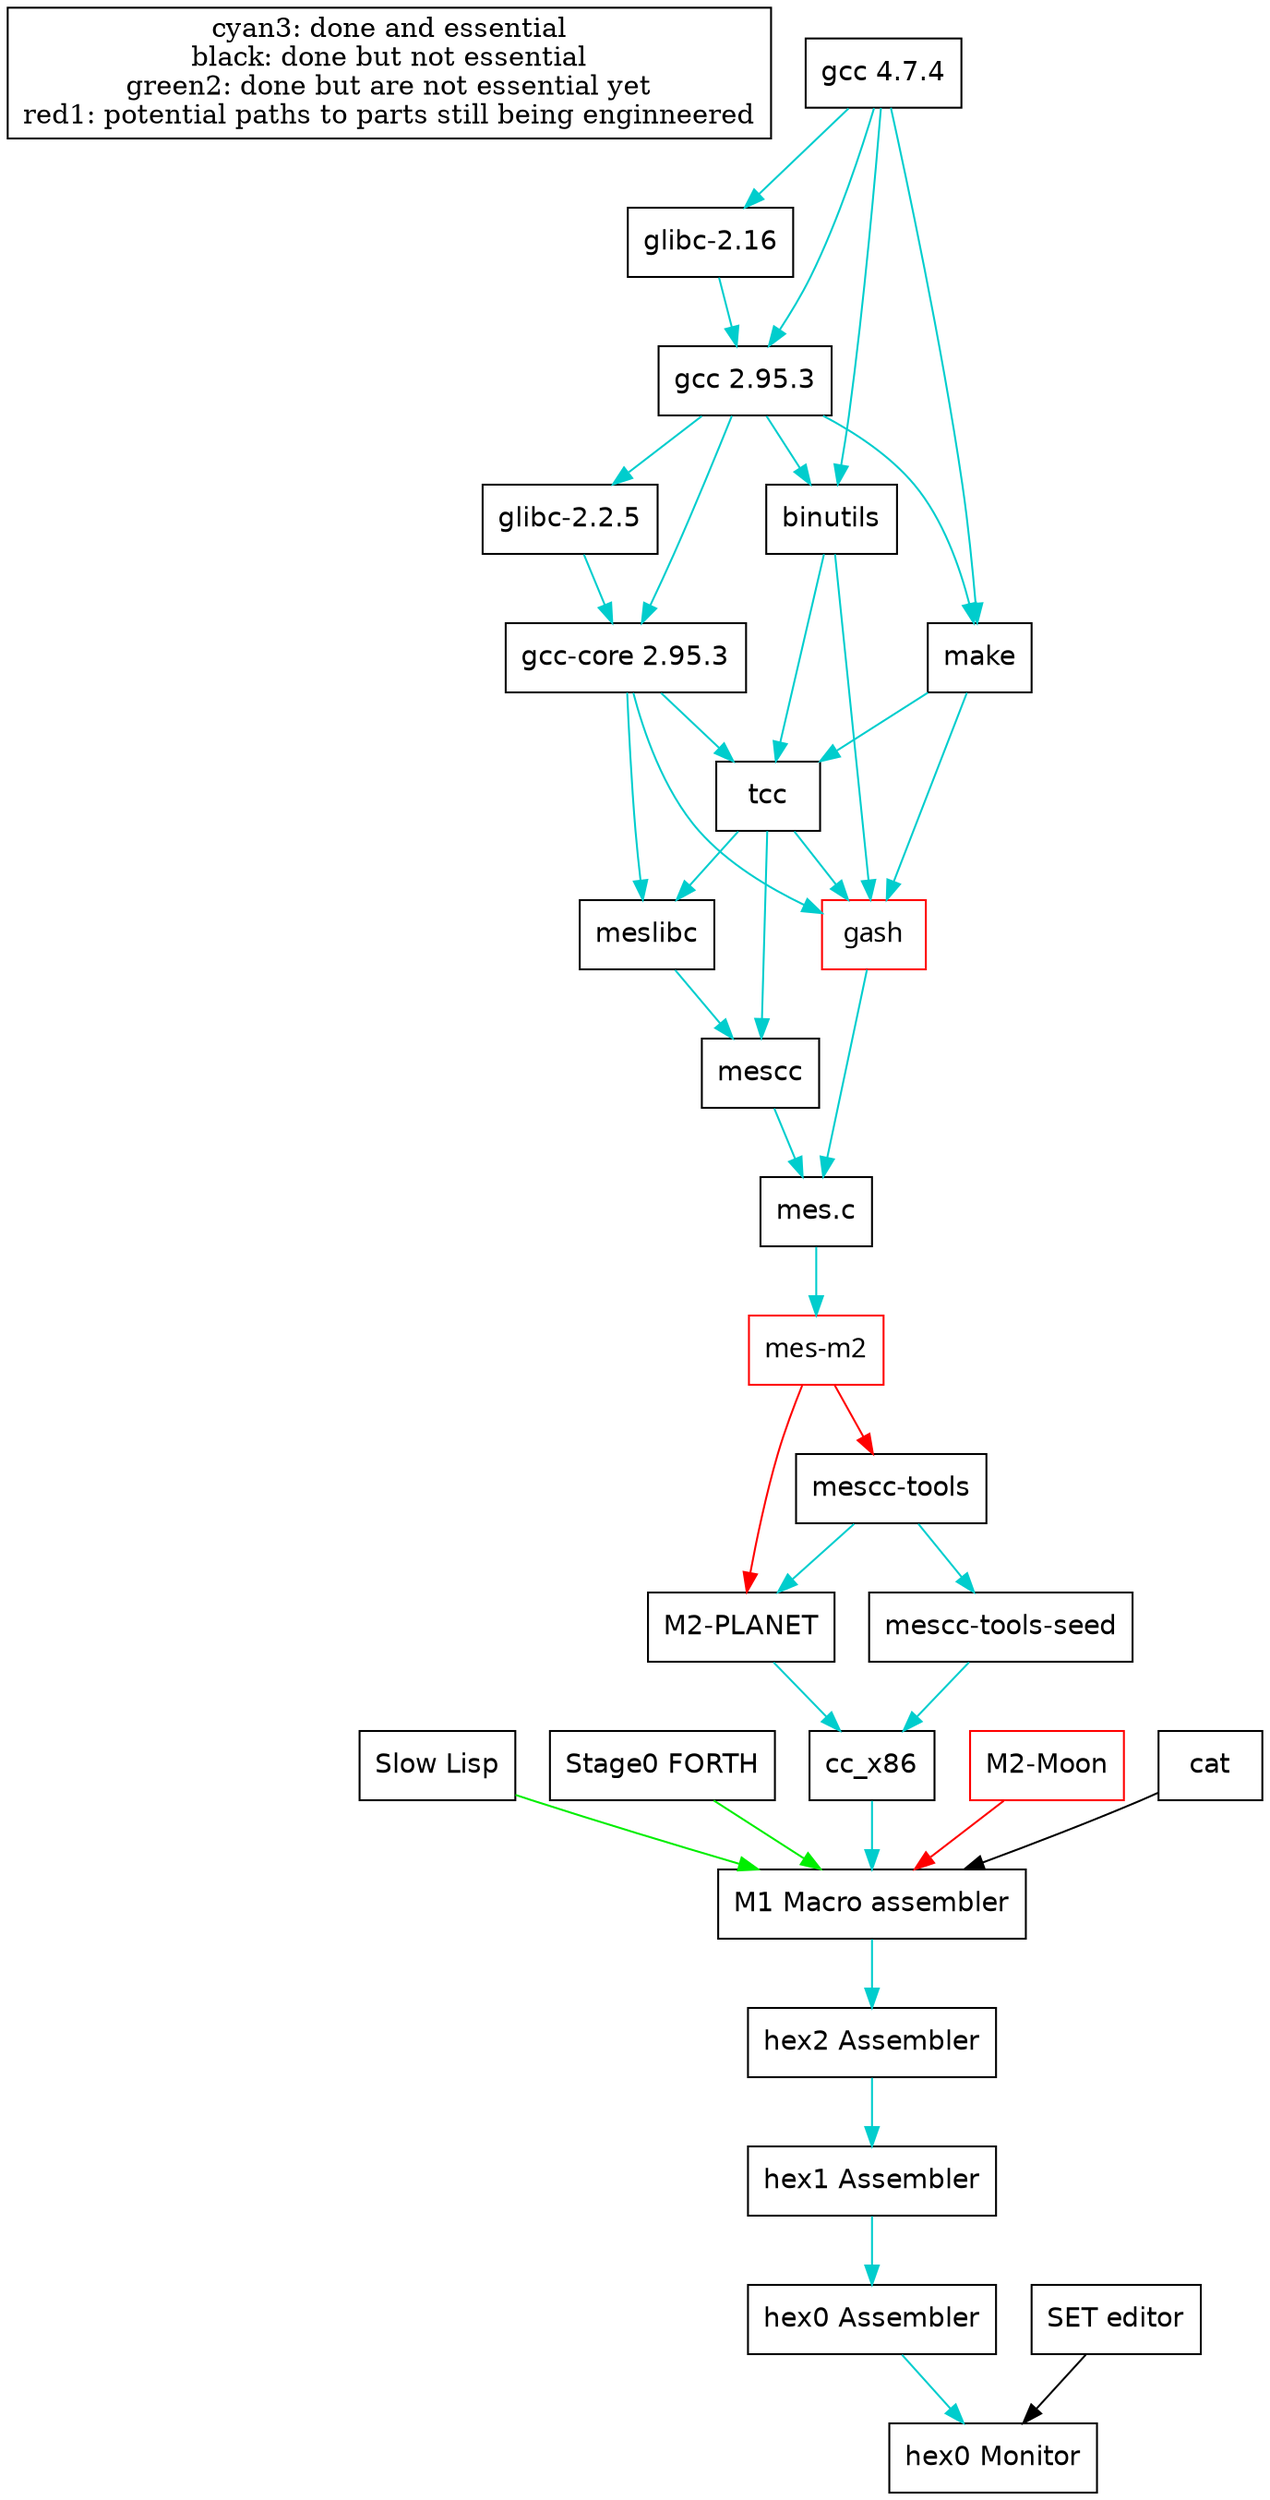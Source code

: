 digraph "Current bootstrap Map" {
	"NULL"  [label = "cyan3: done and essential\nblack: done but not essential\ngreen2: done but are not essential yet\nred1: potential paths to parts still being enginneered", shape = box];

	"hex0-monitor" [label = "hex0 Monitor", shape = box, fontname = Helvetica];
	"hex0-assembler" [label = "hex0 Assembler", shape = box, fontname = Helvetica];
	"hex1-assembler" [label = "hex1 Assembler", shape = box, fontname = Helvetica];
	"hex2-assembler" [label = "hex2 Assembler", shape = box, fontname = Helvetica];
	"M1-Macro" [label = "M1 Macro assembler", shape = box, fontname = Helvetica];
	"Slow_Lisp" [label = "Slow Lisp", shape = box, fontname = Helvetica];
	"Stage0-FORTH" [label = "Stage0 FORTH", shape = box, fontname = Helvetica];
	"cc_x86" [label = "cc_x86", shape = box, fontname = Helvetica];
	"M2-Planet" [label = "M2-PLANET", shape = box, fontname = Helvetica];
	"M2-Moon" [label = "M2-Moon", color = red, shape = box, fontname = Helvetica];
	"mescc-tools-seed" [label = "mescc-tools-seed", shape = box, fontname = Helvetica];
	"mescc-tools" [label = "mescc-tools", shape = box, fontname = Helvetica];
	"mes-m2" [label = "mes-m2", color = red, shape = box, fontname = Helventica];
	"mes.c" [label = "mes.c", shape = box, fontname = Helvetica];
	"mescc" [label = "mescc", shape = box, fontname = Helvetica];
	"meslibc" [label = "meslibc", shape = box, fontname = Helvetica];
	"gash" [label = "gash", color = red, shape = box, fontname = Helventica];
	"tcc" [label = "tcc", shape = box, fontname = Helvetica];
	"gcc-core 2.95.3" [label = "gcc-core 2.95.3", shape = box, fontname = Helvetica];
	"make" [label = "make", shape = box, fontname = Helvetica];
	"binutils" [label = "binutils", shape = box, fontname = Helvetica];
	"glibc-2.2.5" [label = "glibc-2.2.5", shape = box, fontname = Helvetica];
	"glibc-2.16" [label = "glibc-2.16", shape = box, fontname = Helvetica];
	"gcc 2.95.3" [label = "gcc 2.95.3", shape = box, fontname = Helvetica];
	"gcc 4.7.4" [label = "gcc 4.7.4", shape = box, fontname = Helvetica];

	"cat" [label = "cat", shape = box, fontname = Helvetica];
	"SET" [label = "SET editor", shape = box, fontname = Helvetica];

	"SET" -> "hex0-monitor" [color = black];
	"hex0-assembler" -> "hex0-monitor" [color = cyan3];
	"hex1-assembler" -> "hex0-assembler" [color = cyan3];
	"hex2-assembler" -> "hex1-assembler" [color = cyan3];
	"M1-Macro" -> "hex2-assembler" [color = cyan3];
	"cat" -> "M1-Macro" [color = black];
	"Slow_Lisp" -> "M1-Macro" [color = green2];
	"Stage0-FORTH" -> "M1-Macro" [color = green2];
	"cc_x86" -> "M1-Macro" [color = cyan3];
	"M2-Planet" -> "cc_x86" [color = cyan3];
	"M2-Moon" -> "M1-Macro" [color = red1];
	"mes-m2" -> "M2-Planet" [color = red1];
	"mescc-tools-seed" -> "cc_x86" [color = cyan3];
	"mescc-tools" -> "mescc-tools-seed" [color = cyan3];
	"mescc-tools" -> "M2-Planet" [color = cyan3];
	"mes-m2" -> "mescc-tools" [color = red1];
	"mes.c" -> "mes-m2" [color = cyan3];
	"mescc" -> "mes.c" [color = cyan3];
	"gash" -> "mes.c" [color = cyan3];
	"tcc" -> "gash" [color = cyan3];
	"tcc" -> "mescc" [color = cyan3];
	"meslibc" -> "mescc" [color = cyan3];
	"tcc" -> "meslibc" [color = cyan3];
	"gcc-core 2.95.3" -> "tcc" [color = cyan3];
	"make" -> "tcc" [color = cyan3];
	"binutils" -> "tcc" [color = cyan3];
	"gcc-core 2.95.3" -> "gash" [color = cyan3];
	"binutils" -> "gash" [color = cyan3];
	"make" -> "gash" [color = cyan3];
	"gcc-core 2.95.3" -> "meslibc" [color = cyan3];
	"glibc-2.2.5" -> "gcc-core 2.95.3" [color = cyan3];
	"gcc 2.95.3" -> "gcc-core 2.95.3" [color = cyan3];
	"gcc 2.95.3" -> "make" [color = cyan3];
	"gcc 2.95.3" -> "binutils" [color = cyan3];
	"gcc 4.7.4" -> "make" [color = cyan3];
	"gcc 4.7.4" -> "binutils" [color = cyan3];
	"gcc 2.95.3" -> "glibc-2.2.5" [color = cyan3];
	"glibc-2.16" -> "gcc 2.95.3" [color = cyan3];
	"gcc 4.7.4" -> "gcc 2.95.3" [color = cyan3];
	"gcc 4.7.4" -> "glibc-2.16" [color = cyan3];
}
